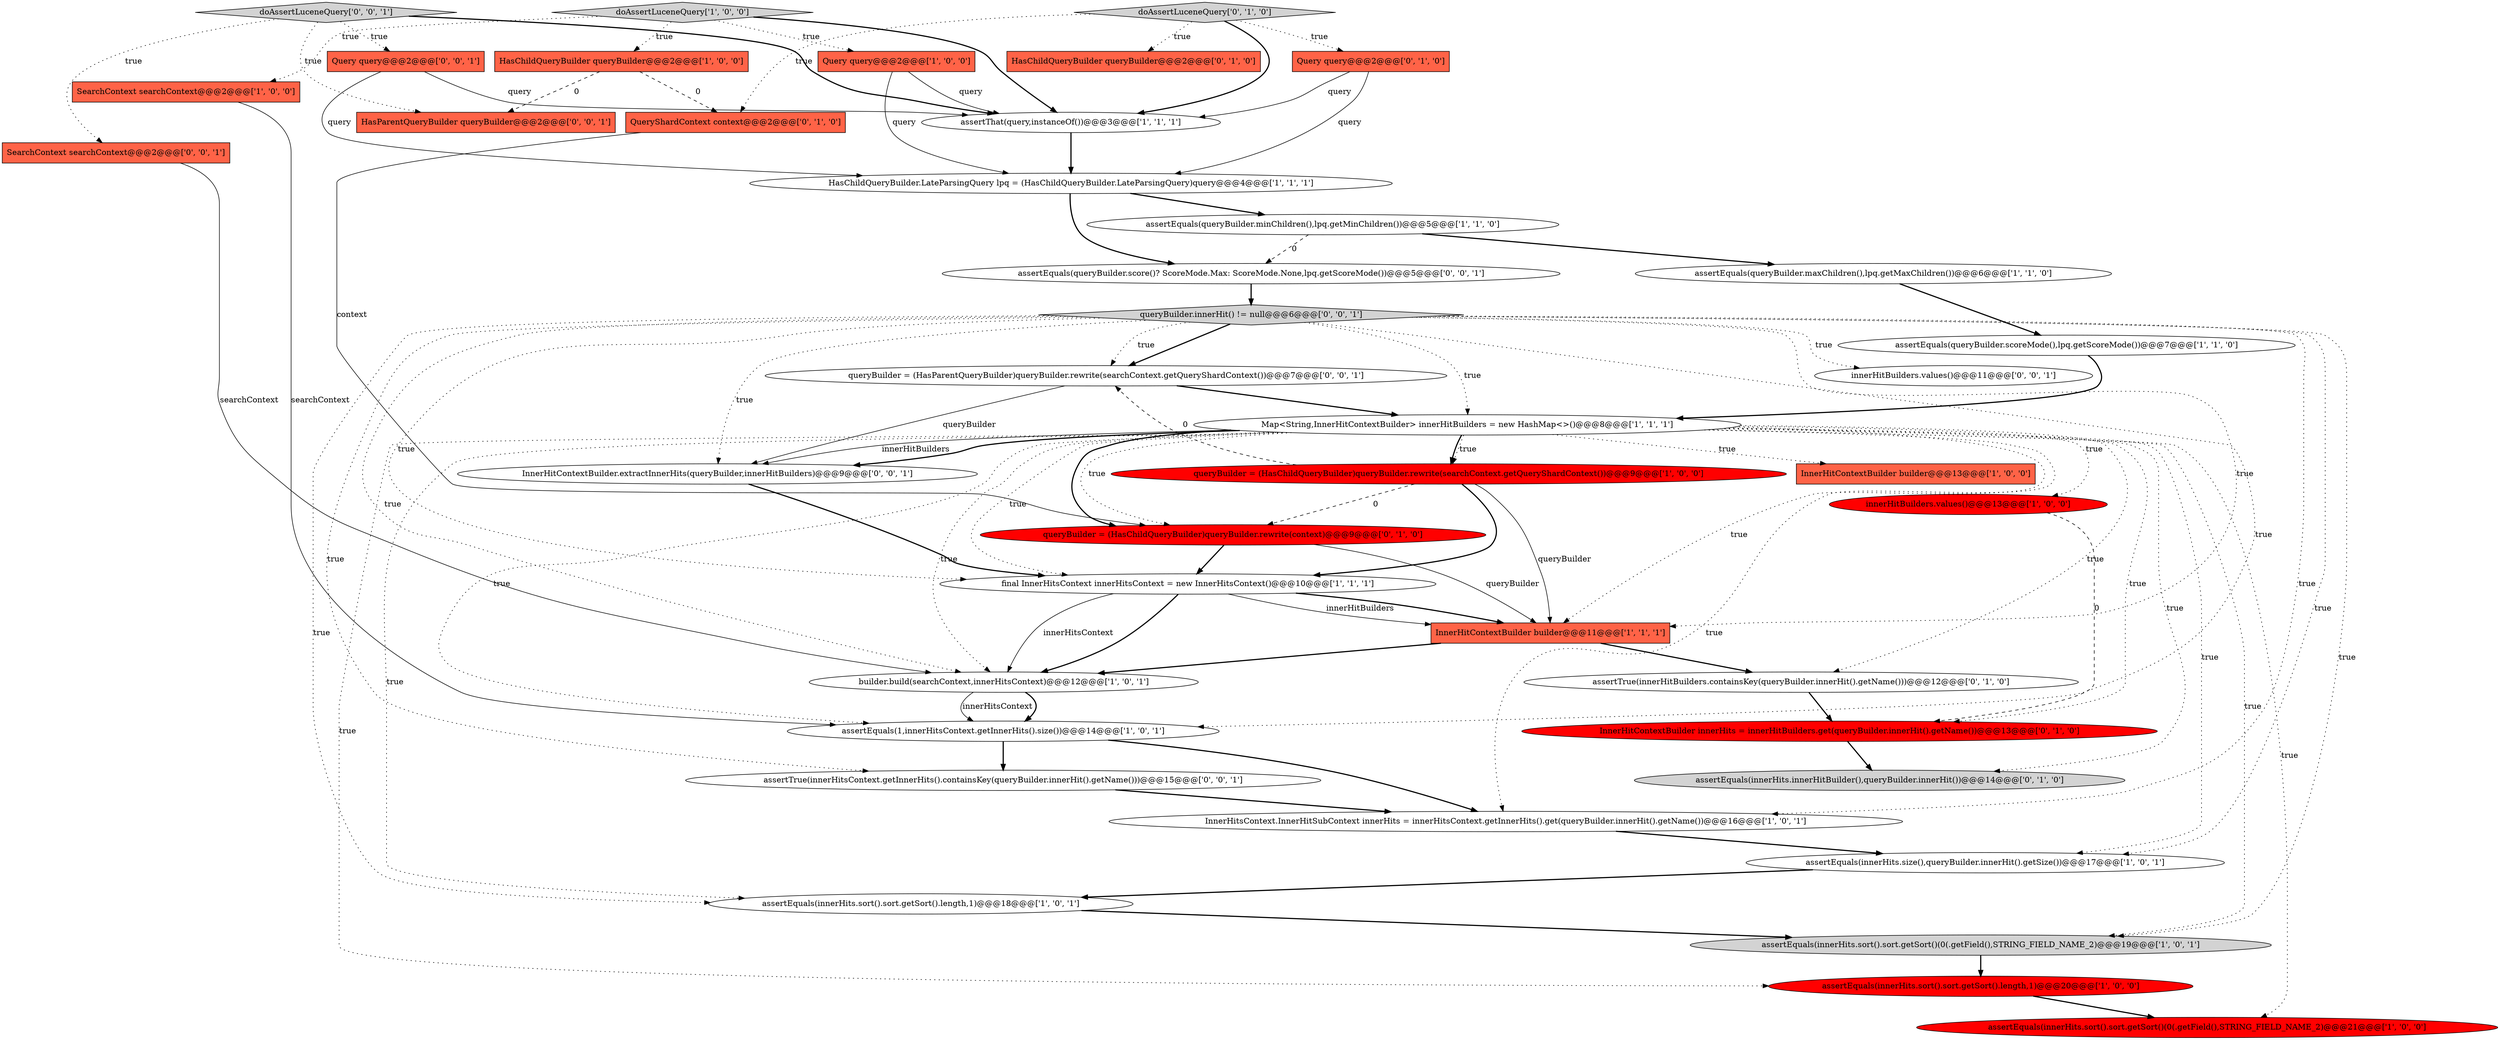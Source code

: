 digraph {
39 [style = filled, label = "assertEquals(queryBuilder.score()? ScoreMode.Max: ScoreMode.None,lpq.getScoreMode())@@@5@@@['0', '0', '1']", fillcolor = white, shape = ellipse image = "AAA0AAABBB3BBB"];
7 [style = filled, label = "assertEquals(queryBuilder.maxChildren(),lpq.getMaxChildren())@@@6@@@['1', '1', '0']", fillcolor = white, shape = ellipse image = "AAA0AAABBB1BBB"];
10 [style = filled, label = "InnerHitsContext.InnerHitSubContext innerHits = innerHitsContext.getInnerHits().get(queryBuilder.innerHit().getName())@@@16@@@['1', '0', '1']", fillcolor = white, shape = ellipse image = "AAA0AAABBB1BBB"];
20 [style = filled, label = "Query query@@@2@@@['1', '0', '0']", fillcolor = tomato, shape = box image = "AAA0AAABBB1BBB"];
22 [style = filled, label = "HasChildQueryBuilder queryBuilder@@@2@@@['1', '0', '0']", fillcolor = tomato, shape = box image = "AAA1AAABBB1BBB"];
26 [style = filled, label = "InnerHitContextBuilder innerHits = innerHitBuilders.get(queryBuilder.innerHit().getName())@@@13@@@['0', '1', '0']", fillcolor = red, shape = ellipse image = "AAA1AAABBB2BBB"];
40 [style = filled, label = "HasParentQueryBuilder queryBuilder@@@2@@@['0', '0', '1']", fillcolor = tomato, shape = box image = "AAA0AAABBB3BBB"];
33 [style = filled, label = "doAssertLuceneQuery['0', '0', '1']", fillcolor = lightgray, shape = diamond image = "AAA0AAABBB3BBB"];
18 [style = filled, label = "queryBuilder = (HasChildQueryBuilder)queryBuilder.rewrite(searchContext.getQueryShardContext())@@@9@@@['1', '0', '0']", fillcolor = red, shape = ellipse image = "AAA1AAABBB1BBB"];
16 [style = filled, label = "innerHitBuilders.values()@@@13@@@['1', '0', '0']", fillcolor = red, shape = ellipse image = "AAA1AAABBB1BBB"];
12 [style = filled, label = "assertEquals(innerHits.size(),queryBuilder.innerHit().getSize())@@@17@@@['1', '0', '1']", fillcolor = white, shape = ellipse image = "AAA0AAABBB1BBB"];
23 [style = filled, label = "assertEquals(innerHits.innerHitBuilder(),queryBuilder.innerHit())@@@14@@@['0', '1', '0']", fillcolor = lightgray, shape = ellipse image = "AAA0AAABBB2BBB"];
30 [style = filled, label = "QueryShardContext context@@@2@@@['0', '1', '0']", fillcolor = tomato, shape = box image = "AAA1AAABBB2BBB"];
6 [style = filled, label = "assertEquals(innerHits.sort().sort.getSort()(0(.getField(),STRING_FIELD_NAME_2)@@@21@@@['1', '0', '0']", fillcolor = red, shape = ellipse image = "AAA1AAABBB1BBB"];
34 [style = filled, label = "queryBuilder.innerHit() != null@@@6@@@['0', '0', '1']", fillcolor = lightgray, shape = diamond image = "AAA0AAABBB3BBB"];
28 [style = filled, label = "Query query@@@2@@@['0', '1', '0']", fillcolor = tomato, shape = box image = "AAA0AAABBB2BBB"];
5 [style = filled, label = "InnerHitContextBuilder builder@@@11@@@['1', '1', '1']", fillcolor = tomato, shape = box image = "AAA0AAABBB1BBB"];
19 [style = filled, label = "assertThat(query,instanceOf())@@@3@@@['1', '1', '1']", fillcolor = white, shape = ellipse image = "AAA0AAABBB1BBB"];
11 [style = filled, label = "doAssertLuceneQuery['1', '0', '0']", fillcolor = lightgray, shape = diamond image = "AAA0AAABBB1BBB"];
13 [style = filled, label = "assertEquals(innerHits.sort().sort.getSort()(0(.getField(),STRING_FIELD_NAME_2)@@@19@@@['1', '0', '1']", fillcolor = lightgray, shape = ellipse image = "AAA0AAABBB1BBB"];
37 [style = filled, label = "SearchContext searchContext@@@2@@@['0', '0', '1']", fillcolor = tomato, shape = box image = "AAA0AAABBB3BBB"];
36 [style = filled, label = "Query query@@@2@@@['0', '0', '1']", fillcolor = tomato, shape = box image = "AAA0AAABBB3BBB"];
35 [style = filled, label = "innerHitBuilders.values()@@@11@@@['0', '0', '1']", fillcolor = white, shape = ellipse image = "AAA0AAABBB3BBB"];
38 [style = filled, label = "assertTrue(innerHitsContext.getInnerHits().containsKey(queryBuilder.innerHit().getName()))@@@15@@@['0', '0', '1']", fillcolor = white, shape = ellipse image = "AAA0AAABBB3BBB"];
24 [style = filled, label = "HasChildQueryBuilder queryBuilder@@@2@@@['0', '1', '0']", fillcolor = tomato, shape = box image = "AAA0AAABBB2BBB"];
31 [style = filled, label = "queryBuilder = (HasParentQueryBuilder)queryBuilder.rewrite(searchContext.getQueryShardContext())@@@7@@@['0', '0', '1']", fillcolor = white, shape = ellipse image = "AAA0AAABBB3BBB"];
21 [style = filled, label = "assertEquals(innerHits.sort().sort.getSort().length,1)@@@18@@@['1', '0', '1']", fillcolor = white, shape = ellipse image = "AAA0AAABBB1BBB"];
8 [style = filled, label = "Map<String,InnerHitContextBuilder> innerHitBuilders = new HashMap<>()@@@8@@@['1', '1', '1']", fillcolor = white, shape = ellipse image = "AAA0AAABBB1BBB"];
0 [style = filled, label = "SearchContext searchContext@@@2@@@['1', '0', '0']", fillcolor = tomato, shape = box image = "AAA0AAABBB1BBB"];
17 [style = filled, label = "assertEquals(queryBuilder.minChildren(),lpq.getMinChildren())@@@5@@@['1', '1', '0']", fillcolor = white, shape = ellipse image = "AAA0AAABBB1BBB"];
29 [style = filled, label = "assertTrue(innerHitBuilders.containsKey(queryBuilder.innerHit().getName()))@@@12@@@['0', '1', '0']", fillcolor = white, shape = ellipse image = "AAA0AAABBB2BBB"];
3 [style = filled, label = "final InnerHitsContext innerHitsContext = new InnerHitsContext()@@@10@@@['1', '1', '1']", fillcolor = white, shape = ellipse image = "AAA0AAABBB1BBB"];
2 [style = filled, label = "assertEquals(innerHits.sort().sort.getSort().length,1)@@@20@@@['1', '0', '0']", fillcolor = red, shape = ellipse image = "AAA1AAABBB1BBB"];
15 [style = filled, label = "InnerHitContextBuilder builder@@@13@@@['1', '0', '0']", fillcolor = tomato, shape = box image = "AAA0AAABBB1BBB"];
4 [style = filled, label = "builder.build(searchContext,innerHitsContext)@@@12@@@['1', '0', '1']", fillcolor = white, shape = ellipse image = "AAA0AAABBB1BBB"];
14 [style = filled, label = "assertEquals(1,innerHitsContext.getInnerHits().size())@@@14@@@['1', '0', '1']", fillcolor = white, shape = ellipse image = "AAA0AAABBB1BBB"];
27 [style = filled, label = "doAssertLuceneQuery['0', '1', '0']", fillcolor = lightgray, shape = diamond image = "AAA0AAABBB2BBB"];
9 [style = filled, label = "HasChildQueryBuilder.LateParsingQuery lpq = (HasChildQueryBuilder.LateParsingQuery)query@@@4@@@['1', '1', '1']", fillcolor = white, shape = ellipse image = "AAA0AAABBB1BBB"];
1 [style = filled, label = "assertEquals(queryBuilder.scoreMode(),lpq.getScoreMode())@@@7@@@['1', '1', '0']", fillcolor = white, shape = ellipse image = "AAA0AAABBB1BBB"];
32 [style = filled, label = "InnerHitContextBuilder.extractInnerHits(queryBuilder,innerHitBuilders)@@@9@@@['0', '0', '1']", fillcolor = white, shape = ellipse image = "AAA0AAABBB3BBB"];
25 [style = filled, label = "queryBuilder = (HasChildQueryBuilder)queryBuilder.rewrite(context)@@@9@@@['0', '1', '0']", fillcolor = red, shape = ellipse image = "AAA1AAABBB2BBB"];
0->14 [style = solid, label="searchContext"];
3->5 [style = solid, label="innerHitBuilders"];
34->12 [style = dotted, label="true"];
18->3 [style = bold, label=""];
20->9 [style = solid, label="query"];
2->6 [style = bold, label=""];
8->16 [style = dotted, label="true"];
36->9 [style = solid, label="query"];
3->4 [style = bold, label=""];
8->4 [style = dotted, label="true"];
16->26 [style = dashed, label="0"];
3->5 [style = bold, label=""];
19->9 [style = bold, label=""];
10->12 [style = bold, label=""];
11->0 [style = dotted, label="true"];
27->19 [style = bold, label=""];
20->19 [style = solid, label="query"];
33->37 [style = dotted, label="true"];
32->3 [style = bold, label=""];
34->14 [style = dotted, label="true"];
18->25 [style = dashed, label="0"];
21->13 [style = bold, label=""];
5->29 [style = bold, label=""];
34->13 [style = dotted, label="true"];
7->1 [style = bold, label=""];
9->39 [style = bold, label=""];
12->21 [style = bold, label=""];
3->4 [style = solid, label="innerHitsContext"];
8->18 [style = bold, label=""];
39->34 [style = bold, label=""];
25->3 [style = bold, label=""];
14->10 [style = bold, label=""];
33->40 [style = dotted, label="true"];
8->23 [style = dotted, label="true"];
18->5 [style = solid, label="queryBuilder"];
9->17 [style = bold, label=""];
34->31 [style = bold, label=""];
14->38 [style = bold, label=""];
27->24 [style = dotted, label="true"];
36->19 [style = solid, label="query"];
34->38 [style = dotted, label="true"];
29->26 [style = bold, label=""];
34->31 [style = dotted, label="true"];
34->8 [style = dotted, label="true"];
8->12 [style = dotted, label="true"];
8->14 [style = dotted, label="true"];
8->18 [style = dotted, label="true"];
8->29 [style = dotted, label="true"];
18->31 [style = dashed, label="0"];
8->25 [style = dotted, label="true"];
17->39 [style = dashed, label="0"];
4->14 [style = bold, label=""];
1->8 [style = bold, label=""];
8->21 [style = dotted, label="true"];
8->2 [style = dotted, label="true"];
34->10 [style = dotted, label="true"];
31->32 [style = solid, label="queryBuilder"];
8->15 [style = dotted, label="true"];
28->9 [style = solid, label="query"];
8->3 [style = dotted, label="true"];
11->20 [style = dotted, label="true"];
8->6 [style = dotted, label="true"];
34->35 [style = dotted, label="true"];
30->25 [style = solid, label="context"];
22->30 [style = dashed, label="0"];
5->4 [style = bold, label=""];
34->4 [style = dotted, label="true"];
8->32 [style = solid, label="innerHitBuilders"];
8->13 [style = dotted, label="true"];
33->19 [style = bold, label=""];
31->8 [style = bold, label=""];
13->2 [style = bold, label=""];
34->21 [style = dotted, label="true"];
34->32 [style = dotted, label="true"];
34->5 [style = dotted, label="true"];
8->26 [style = dotted, label="true"];
8->32 [style = bold, label=""];
22->40 [style = dashed, label="0"];
38->10 [style = bold, label=""];
28->19 [style = solid, label="query"];
8->10 [style = dotted, label="true"];
11->19 [style = bold, label=""];
11->22 [style = dotted, label="true"];
37->4 [style = solid, label="searchContext"];
33->36 [style = dotted, label="true"];
17->7 [style = bold, label=""];
27->28 [style = dotted, label="true"];
27->30 [style = dotted, label="true"];
25->5 [style = solid, label="queryBuilder"];
34->3 [style = dotted, label="true"];
8->5 [style = dotted, label="true"];
26->23 [style = bold, label=""];
4->14 [style = solid, label="innerHitsContext"];
8->25 [style = bold, label=""];
}
